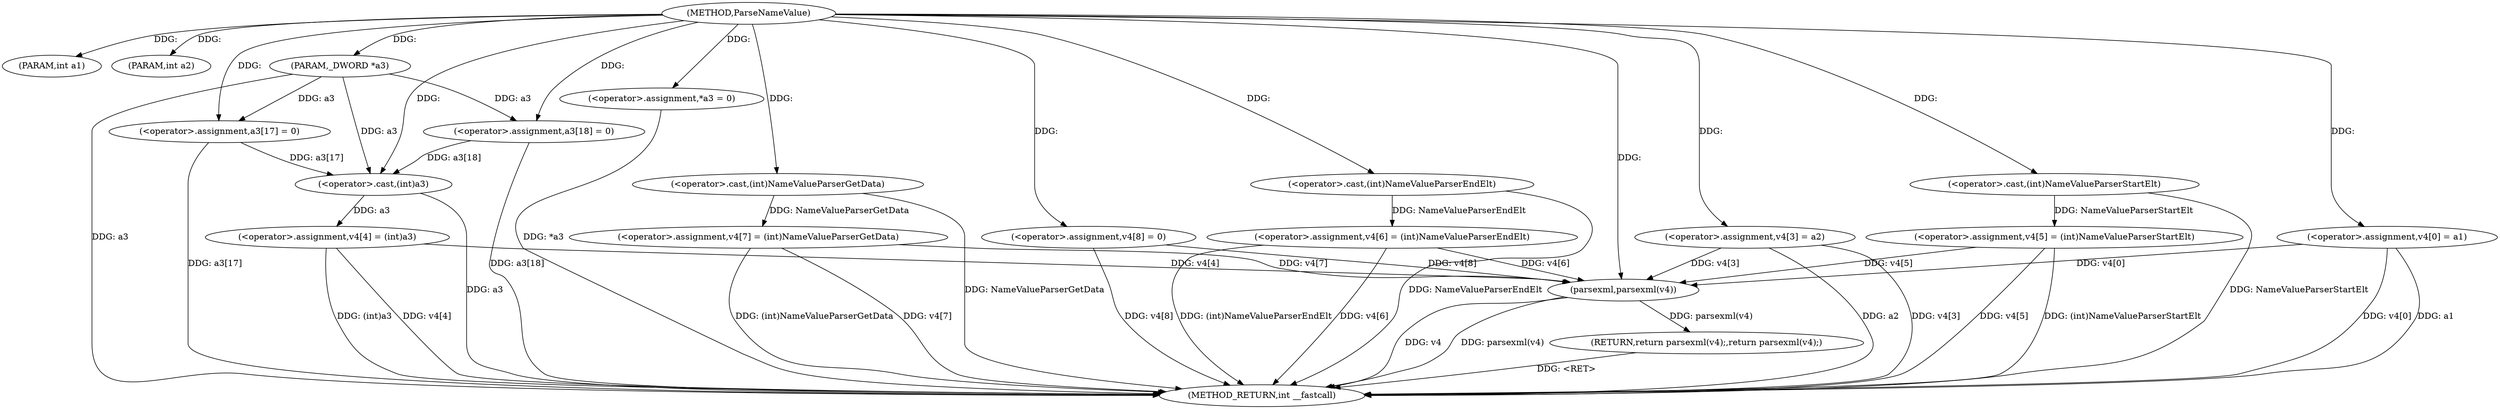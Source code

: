 digraph ParseNameValue {  
"1000102" [label = "(METHOD,ParseNameValue)" ]
"1000168" [label = "(METHOD_RETURN,int __fastcall)" ]
"1000103" [label = "(PARAM,int a1)" ]
"1000104" [label = "(PARAM,int a2)" ]
"1000105" [label = "(PARAM,_DWORD *a3)" ]
"1000108" [label = "(<operator>.assignment,a3[17] = 0)" ]
"1000113" [label = "(<operator>.assignment,a3[18] = 0)" ]
"1000118" [label = "(<operator>.assignment,*a3 = 0)" ]
"1000122" [label = "(<operator>.assignment,v4[8] = 0)" ]
"1000127" [label = "(<operator>.assignment,v4[7] = (int)NameValueParserGetData)" ]
"1000131" [label = "(<operator>.cast,(int)NameValueParserGetData)" ]
"1000134" [label = "(<operator>.assignment,v4[6] = (int)NameValueParserEndElt)" ]
"1000138" [label = "(<operator>.cast,(int)NameValueParserEndElt)" ]
"1000141" [label = "(<operator>.assignment,v4[3] = a2)" ]
"1000146" [label = "(<operator>.assignment,v4[4] = (int)a3)" ]
"1000150" [label = "(<operator>.cast,(int)a3)" ]
"1000153" [label = "(<operator>.assignment,v4[5] = (int)NameValueParserStartElt)" ]
"1000157" [label = "(<operator>.cast,(int)NameValueParserStartElt)" ]
"1000160" [label = "(<operator>.assignment,v4[0] = a1)" ]
"1000165" [label = "(RETURN,return parsexml(v4);,return parsexml(v4);)" ]
"1000166" [label = "(parsexml,parsexml(v4))" ]
  "1000165" -> "1000168"  [ label = "DDG: <RET>"] 
  "1000160" -> "1000168"  [ label = "DDG: v4[0]"] 
  "1000153" -> "1000168"  [ label = "DDG: (int)NameValueParserStartElt"] 
  "1000150" -> "1000168"  [ label = "DDG: a3"] 
  "1000118" -> "1000168"  [ label = "DDG: *a3"] 
  "1000146" -> "1000168"  [ label = "DDG: (int)a3"] 
  "1000146" -> "1000168"  [ label = "DDG: v4[4]"] 
  "1000134" -> "1000168"  [ label = "DDG: (int)NameValueParserEndElt"] 
  "1000157" -> "1000168"  [ label = "DDG: NameValueParserStartElt"] 
  "1000127" -> "1000168"  [ label = "DDG: (int)NameValueParserGetData"] 
  "1000113" -> "1000168"  [ label = "DDG: a3[18]"] 
  "1000160" -> "1000168"  [ label = "DDG: a1"] 
  "1000166" -> "1000168"  [ label = "DDG: v4"] 
  "1000127" -> "1000168"  [ label = "DDG: v4[7]"] 
  "1000108" -> "1000168"  [ label = "DDG: a3[17]"] 
  "1000166" -> "1000168"  [ label = "DDG: parsexml(v4)"] 
  "1000141" -> "1000168"  [ label = "DDG: v4[3]"] 
  "1000105" -> "1000168"  [ label = "DDG: a3"] 
  "1000131" -> "1000168"  [ label = "DDG: NameValueParserGetData"] 
  "1000134" -> "1000168"  [ label = "DDG: v4[6]"] 
  "1000138" -> "1000168"  [ label = "DDG: NameValueParserEndElt"] 
  "1000141" -> "1000168"  [ label = "DDG: a2"] 
  "1000153" -> "1000168"  [ label = "DDG: v4[5]"] 
  "1000122" -> "1000168"  [ label = "DDG: v4[8]"] 
  "1000102" -> "1000103"  [ label = "DDG: "] 
  "1000102" -> "1000104"  [ label = "DDG: "] 
  "1000102" -> "1000105"  [ label = "DDG: "] 
  "1000102" -> "1000108"  [ label = "DDG: "] 
  "1000105" -> "1000108"  [ label = "DDG: a3"] 
  "1000102" -> "1000113"  [ label = "DDG: "] 
  "1000105" -> "1000113"  [ label = "DDG: a3"] 
  "1000102" -> "1000118"  [ label = "DDG: "] 
  "1000102" -> "1000122"  [ label = "DDG: "] 
  "1000131" -> "1000127"  [ label = "DDG: NameValueParserGetData"] 
  "1000102" -> "1000131"  [ label = "DDG: "] 
  "1000138" -> "1000134"  [ label = "DDG: NameValueParserEndElt"] 
  "1000102" -> "1000138"  [ label = "DDG: "] 
  "1000102" -> "1000141"  [ label = "DDG: "] 
  "1000150" -> "1000146"  [ label = "DDG: a3"] 
  "1000108" -> "1000150"  [ label = "DDG: a3[17]"] 
  "1000113" -> "1000150"  [ label = "DDG: a3[18]"] 
  "1000105" -> "1000150"  [ label = "DDG: a3"] 
  "1000102" -> "1000150"  [ label = "DDG: "] 
  "1000157" -> "1000153"  [ label = "DDG: NameValueParserStartElt"] 
  "1000102" -> "1000157"  [ label = "DDG: "] 
  "1000102" -> "1000160"  [ label = "DDG: "] 
  "1000166" -> "1000165"  [ label = "DDG: parsexml(v4)"] 
  "1000160" -> "1000166"  [ label = "DDG: v4[0]"] 
  "1000127" -> "1000166"  [ label = "DDG: v4[7]"] 
  "1000141" -> "1000166"  [ label = "DDG: v4[3]"] 
  "1000146" -> "1000166"  [ label = "DDG: v4[4]"] 
  "1000134" -> "1000166"  [ label = "DDG: v4[6]"] 
  "1000153" -> "1000166"  [ label = "DDG: v4[5]"] 
  "1000122" -> "1000166"  [ label = "DDG: v4[8]"] 
  "1000102" -> "1000166"  [ label = "DDG: "] 
}
